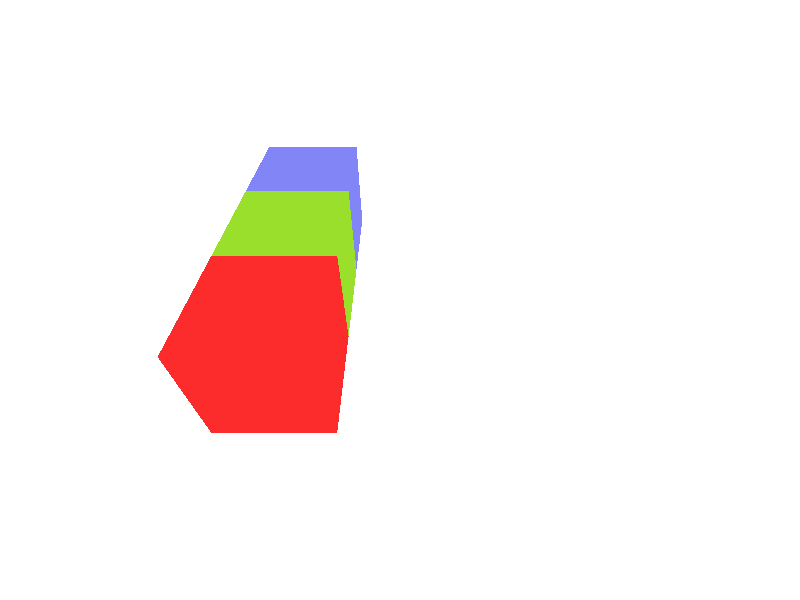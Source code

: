 // Datei:  radiosity.pov
// Autor:  Sebastian Birk, Holger Arndt
// Datum:  13.01.2016

#include "metals.inc"

//<<<<<<<<<<<<<<<<<<<<<<<<<<<<<<<<<<<<<<<<<<<<<<<<<<<<<<<<<<<<<<<<<<<<<<
#declare useRadiosity=1;
//>>>>>>>>>>>>>>>>>>>>>>>>>>>>>>>>>>>>>>>>>>>>>>>>>>>>>>>>>>>>>>>>>>>>>>

#if (useRadiosity)
  global_settings{
    assumed_gamma 1.0
    radiosity{
      pretrace_start 0.04
      pretrace_end 0.01
      count 400
      recursion_limit 2
      nearest_count 5
      error_bound 0.5
    }
  }
  #declare amb=0.0;
#else
  #declare amb=0.1;
#end


#declare Finish = finish{diffuse 0.95 ambient amb}

#declare White  = texture{pigment{rgb<1,1,1>} finish{Finish}}
#declare Red    = texture{pigment{rgb<0.97,0.025,0.025>} finish{Finish}}
#declare Green  = texture{pigment{rgb<0.325,0.736,0.025>} finish{Finish}}
#declare Blue   = texture{pigment{rgb<0.225,0.236,0.925>} finish{Finish}}


// lights

#declare LightColor=<2,2,2>;

light_source{
  <7,8,2>
  color rgb LightColor
  area_light y*.5, z*3, 5, 5 jitter adaptive 2
  spotlight
  radius 75
  falloff 10
  tightness 10
  point_at <-7, 0, 2>
}


// camera

camera{
  location  <0,10,-10>
  look_at   <0, 0, 0>
  angle 90
}

// objects

// umschliessende Box
box {
  <-1,-1,-1> <1,1,1>
  scale <25,25,25>
  texture {White}
  hollow
}

// farbige Boxen
box {
  <-1,-1,-1> <1,1,1>
  scale <2,2,2>
  translate <-4,0,-2>
  texture {Red}
}

//<<<<<<<<<<<<<<<<<<<<<<<<<<<<<<<<<<<<<<<<<<<<<<<<<<<<<<<<<<<<<<<<<<<<<<
box {
  <-1,-1,-1> <1,1,1>
  scale <2,2,2>
  translate <-4,0,2>
  texture {Green}
}

box {
  <-1,-1,-1> <1,1,1>
  scale <2,2,2>
  translate <-4,0,6>
  texture {Blue}
}
//>>>>>>>>>>>>>>>>>>>>>>>>>>>>>>>>>>>>>>>>>>>>>>>>>>>>>>>>>>>>>>>>>>>>>>

// weisse Box
box {
  <-1,-1,-1> <1,1,1>
  scale <2,2,6>
  translate <4,0,2>
  texture {White}
}

// Boden
plane {
  <0,1,0>, -2
  texture {White}
}
